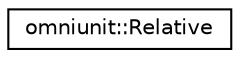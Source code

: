 digraph "Graphical Class Hierarchy"
{
  edge [fontname="Helvetica",fontsize="10",labelfontname="Helvetica",labelfontsize="10"];
  node [fontname="Helvetica",fontsize="10",shape=record];
  rankdir="LR";
  Node0 [label="omniunit::Relative",height=0.2,width=0.4,color="black", fillcolor="white", style="filled",URL="$classomniunit_1_1Relative.html"];
}
